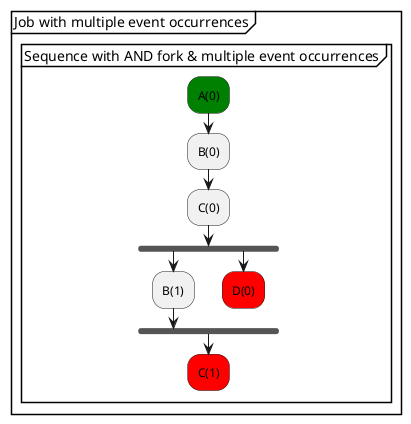 /'

Tutorial - Multiple Event Occurrences
  
'/

@startuml 
partition "Job with multiple event occurrences" {
  group "Sequence with AND fork & multiple event occurrences"
      #green:A(0);
      :B(0);
      :C(0);
      fork
        :B(1);
      fork again
        #red:D(0);
        detach
      end fork
      #red:C(1);
  end group
}
@enduml
